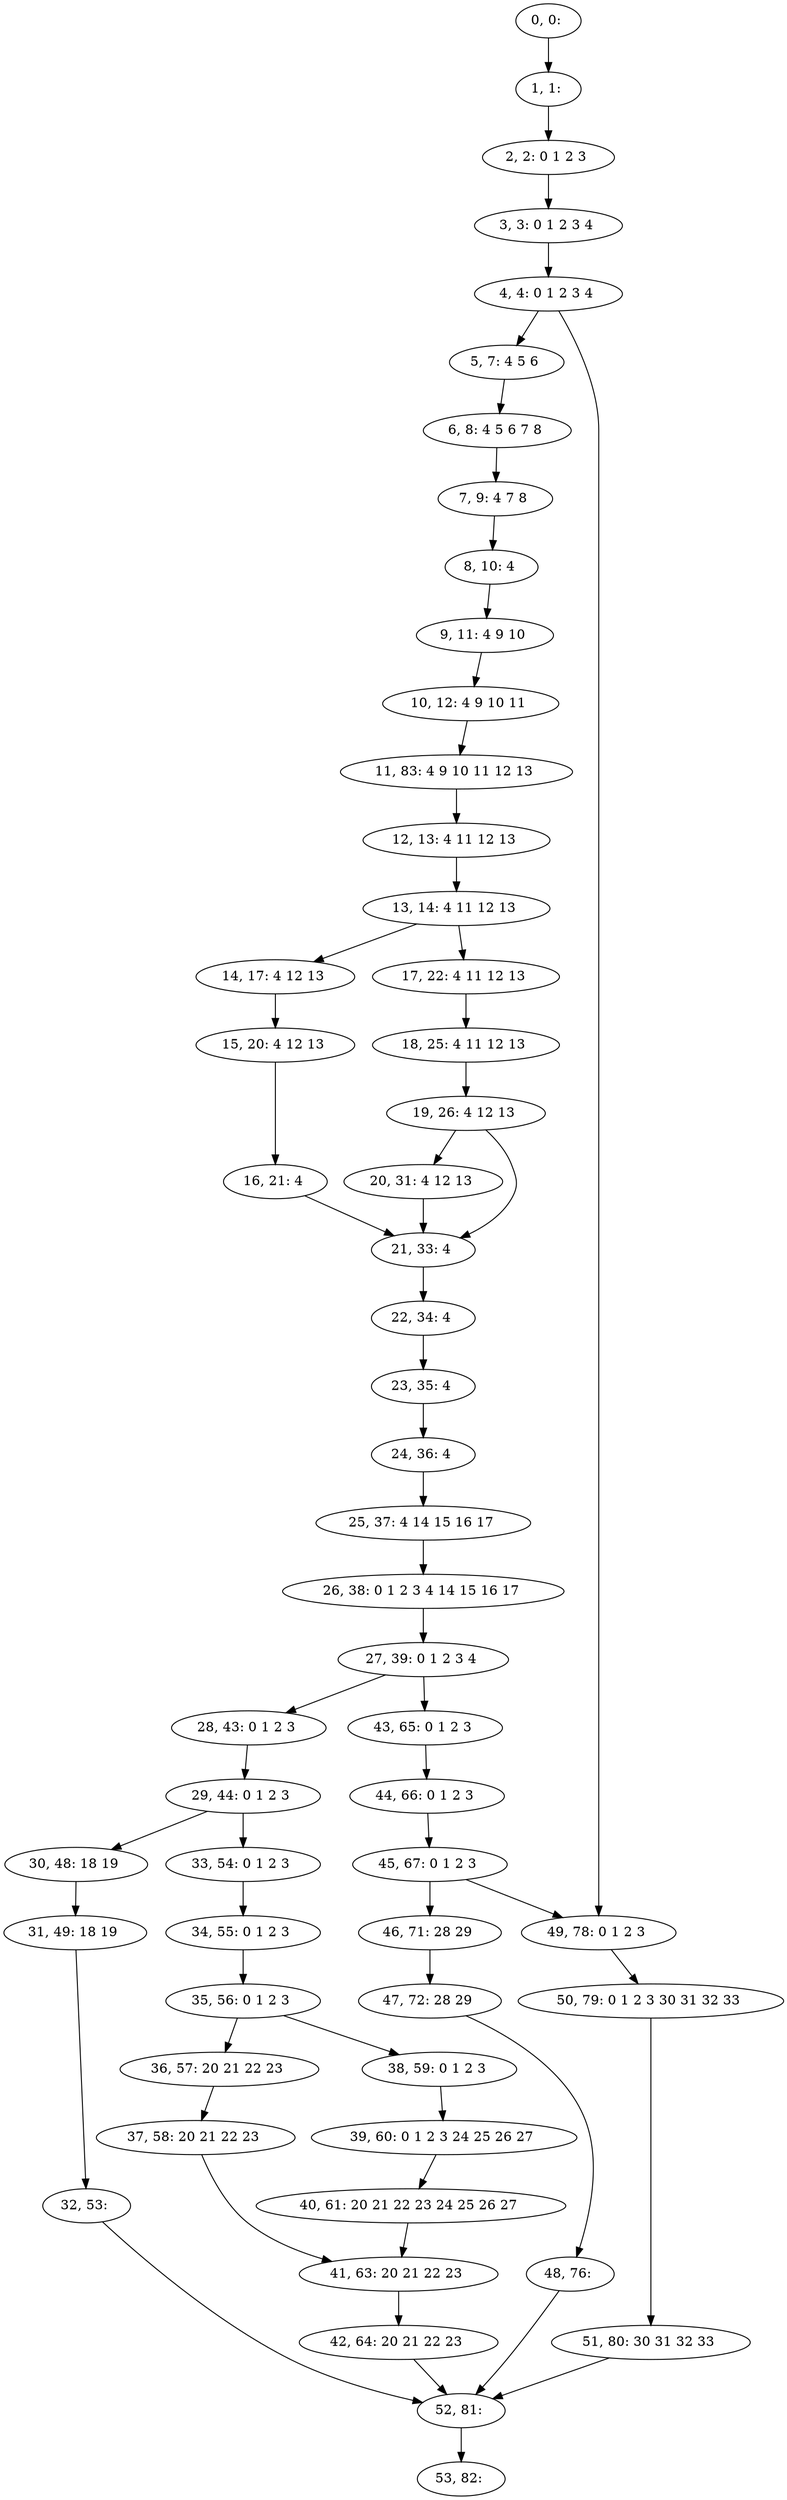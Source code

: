 digraph G {
0[label="0, 0: "];
1[label="1, 1: "];
2[label="2, 2: 0 1 2 3 "];
3[label="3, 3: 0 1 2 3 4 "];
4[label="4, 4: 0 1 2 3 4 "];
5[label="5, 7: 4 5 6 "];
6[label="6, 8: 4 5 6 7 8 "];
7[label="7, 9: 4 7 8 "];
8[label="8, 10: 4 "];
9[label="9, 11: 4 9 10 "];
10[label="10, 12: 4 9 10 11 "];
11[label="11, 83: 4 9 10 11 12 13 "];
12[label="12, 13: 4 11 12 13 "];
13[label="13, 14: 4 11 12 13 "];
14[label="14, 17: 4 12 13 "];
15[label="15, 20: 4 12 13 "];
16[label="16, 21: 4 "];
17[label="17, 22: 4 11 12 13 "];
18[label="18, 25: 4 11 12 13 "];
19[label="19, 26: 4 12 13 "];
20[label="20, 31: 4 12 13 "];
21[label="21, 33: 4 "];
22[label="22, 34: 4 "];
23[label="23, 35: 4 "];
24[label="24, 36: 4 "];
25[label="25, 37: 4 14 15 16 17 "];
26[label="26, 38: 0 1 2 3 4 14 15 16 17 "];
27[label="27, 39: 0 1 2 3 4 "];
28[label="28, 43: 0 1 2 3 "];
29[label="29, 44: 0 1 2 3 "];
30[label="30, 48: 18 19 "];
31[label="31, 49: 18 19 "];
32[label="32, 53: "];
33[label="33, 54: 0 1 2 3 "];
34[label="34, 55: 0 1 2 3 "];
35[label="35, 56: 0 1 2 3 "];
36[label="36, 57: 20 21 22 23 "];
37[label="37, 58: 20 21 22 23 "];
38[label="38, 59: 0 1 2 3 "];
39[label="39, 60: 0 1 2 3 24 25 26 27 "];
40[label="40, 61: 20 21 22 23 24 25 26 27 "];
41[label="41, 63: 20 21 22 23 "];
42[label="42, 64: 20 21 22 23 "];
43[label="43, 65: 0 1 2 3 "];
44[label="44, 66: 0 1 2 3 "];
45[label="45, 67: 0 1 2 3 "];
46[label="46, 71: 28 29 "];
47[label="47, 72: 28 29 "];
48[label="48, 76: "];
49[label="49, 78: 0 1 2 3 "];
50[label="50, 79: 0 1 2 3 30 31 32 33 "];
51[label="51, 80: 30 31 32 33 "];
52[label="52, 81: "];
53[label="53, 82: "];
0->1 ;
1->2 ;
2->3 ;
3->4 ;
4->5 ;
4->49 ;
5->6 ;
6->7 ;
7->8 ;
8->9 ;
9->10 ;
10->11 ;
11->12 ;
12->13 ;
13->14 ;
13->17 ;
14->15 ;
15->16 ;
16->21 ;
17->18 ;
18->19 ;
19->20 ;
19->21 ;
20->21 ;
21->22 ;
22->23 ;
23->24 ;
24->25 ;
25->26 ;
26->27 ;
27->28 ;
27->43 ;
28->29 ;
29->30 ;
29->33 ;
30->31 ;
31->32 ;
32->52 ;
33->34 ;
34->35 ;
35->36 ;
35->38 ;
36->37 ;
37->41 ;
38->39 ;
39->40 ;
40->41 ;
41->42 ;
42->52 ;
43->44 ;
44->45 ;
45->46 ;
45->49 ;
46->47 ;
47->48 ;
48->52 ;
49->50 ;
50->51 ;
51->52 ;
52->53 ;
}
